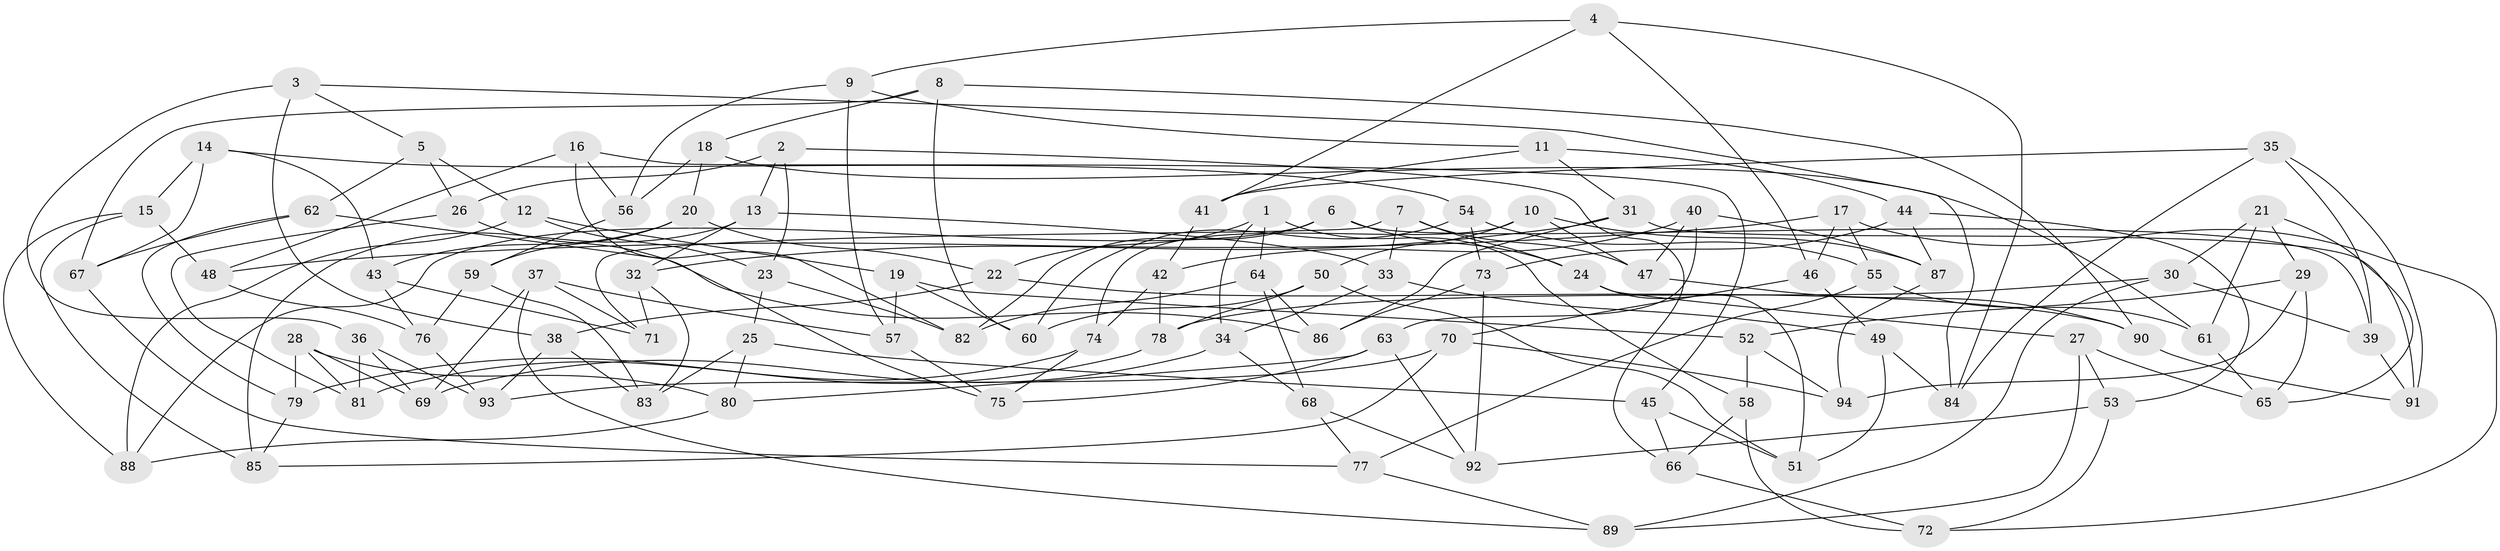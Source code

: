 // coarse degree distribution, {9: 0.05405405405405406, 18: 0.02702702702702703, 7: 0.10810810810810811, 12: 0.02702702702702703, 4: 0.2972972972972973, 5: 0.16216216216216217, 6: 0.1891891891891892, 11: 0.02702702702702703, 8: 0.05405405405405406, 10: 0.02702702702702703, 3: 0.02702702702702703}
// Generated by graph-tools (version 1.1) at 2025/20/03/04/25 18:20:51]
// undirected, 94 vertices, 188 edges
graph export_dot {
graph [start="1"]
  node [color=gray90,style=filled];
  1;
  2;
  3;
  4;
  5;
  6;
  7;
  8;
  9;
  10;
  11;
  12;
  13;
  14;
  15;
  16;
  17;
  18;
  19;
  20;
  21;
  22;
  23;
  24;
  25;
  26;
  27;
  28;
  29;
  30;
  31;
  32;
  33;
  34;
  35;
  36;
  37;
  38;
  39;
  40;
  41;
  42;
  43;
  44;
  45;
  46;
  47;
  48;
  49;
  50;
  51;
  52;
  53;
  54;
  55;
  56;
  57;
  58;
  59;
  60;
  61;
  62;
  63;
  64;
  65;
  66;
  67;
  68;
  69;
  70;
  71;
  72;
  73;
  74;
  75;
  76;
  77;
  78;
  79;
  80;
  81;
  82;
  83;
  84;
  85;
  86;
  87;
  88;
  89;
  90;
  91;
  92;
  93;
  94;
  1 -- 58;
  1 -- 22;
  1 -- 34;
  1 -- 64;
  2 -- 13;
  2 -- 23;
  2 -- 66;
  2 -- 26;
  3 -- 36;
  3 -- 5;
  3 -- 84;
  3 -- 38;
  4 -- 84;
  4 -- 41;
  4 -- 9;
  4 -- 46;
  5 -- 12;
  5 -- 26;
  5 -- 62;
  6 -- 39;
  6 -- 24;
  6 -- 88;
  6 -- 82;
  7 -- 47;
  7 -- 24;
  7 -- 33;
  7 -- 71;
  8 -- 60;
  8 -- 18;
  8 -- 67;
  8 -- 90;
  9 -- 57;
  9 -- 56;
  9 -- 11;
  10 -- 87;
  10 -- 47;
  10 -- 50;
  10 -- 74;
  11 -- 41;
  11 -- 31;
  11 -- 44;
  12 -- 23;
  12 -- 88;
  12 -- 19;
  13 -- 33;
  13 -- 32;
  13 -- 85;
  14 -- 54;
  14 -- 43;
  14 -- 67;
  14 -- 15;
  15 -- 85;
  15 -- 88;
  15 -- 48;
  16 -- 82;
  16 -- 48;
  16 -- 45;
  16 -- 56;
  17 -- 72;
  17 -- 48;
  17 -- 46;
  17 -- 55;
  18 -- 61;
  18 -- 56;
  18 -- 20;
  19 -- 60;
  19 -- 52;
  19 -- 57;
  20 -- 22;
  20 -- 43;
  20 -- 59;
  21 -- 65;
  21 -- 29;
  21 -- 30;
  21 -- 61;
  22 -- 38;
  22 -- 90;
  23 -- 82;
  23 -- 25;
  24 -- 51;
  24 -- 27;
  25 -- 45;
  25 -- 83;
  25 -- 80;
  26 -- 75;
  26 -- 81;
  27 -- 65;
  27 -- 89;
  27 -- 53;
  28 -- 69;
  28 -- 80;
  28 -- 79;
  28 -- 81;
  29 -- 52;
  29 -- 94;
  29 -- 65;
  30 -- 89;
  30 -- 39;
  30 -- 78;
  31 -- 86;
  31 -- 32;
  31 -- 91;
  32 -- 71;
  32 -- 83;
  33 -- 49;
  33 -- 34;
  34 -- 69;
  34 -- 68;
  35 -- 41;
  35 -- 39;
  35 -- 84;
  35 -- 91;
  36 -- 69;
  36 -- 93;
  36 -- 81;
  37 -- 69;
  37 -- 89;
  37 -- 57;
  37 -- 71;
  38 -- 93;
  38 -- 83;
  39 -- 91;
  40 -- 47;
  40 -- 87;
  40 -- 63;
  40 -- 42;
  41 -- 42;
  42 -- 78;
  42 -- 74;
  43 -- 71;
  43 -- 76;
  44 -- 73;
  44 -- 53;
  44 -- 87;
  45 -- 51;
  45 -- 66;
  46 -- 49;
  46 -- 70;
  47 -- 90;
  48 -- 76;
  49 -- 84;
  49 -- 51;
  50 -- 51;
  50 -- 60;
  50 -- 78;
  52 -- 94;
  52 -- 58;
  53 -- 72;
  53 -- 92;
  54 -- 55;
  54 -- 60;
  54 -- 73;
  55 -- 61;
  55 -- 77;
  56 -- 59;
  57 -- 75;
  58 -- 66;
  58 -- 72;
  59 -- 83;
  59 -- 76;
  61 -- 65;
  62 -- 79;
  62 -- 86;
  62 -- 67;
  63 -- 80;
  63 -- 92;
  63 -- 75;
  64 -- 82;
  64 -- 68;
  64 -- 86;
  66 -- 72;
  67 -- 77;
  68 -- 92;
  68 -- 77;
  70 -- 85;
  70 -- 94;
  70 -- 93;
  73 -- 92;
  73 -- 86;
  74 -- 81;
  74 -- 75;
  76 -- 93;
  77 -- 89;
  78 -- 79;
  79 -- 85;
  80 -- 88;
  87 -- 94;
  90 -- 91;
}
